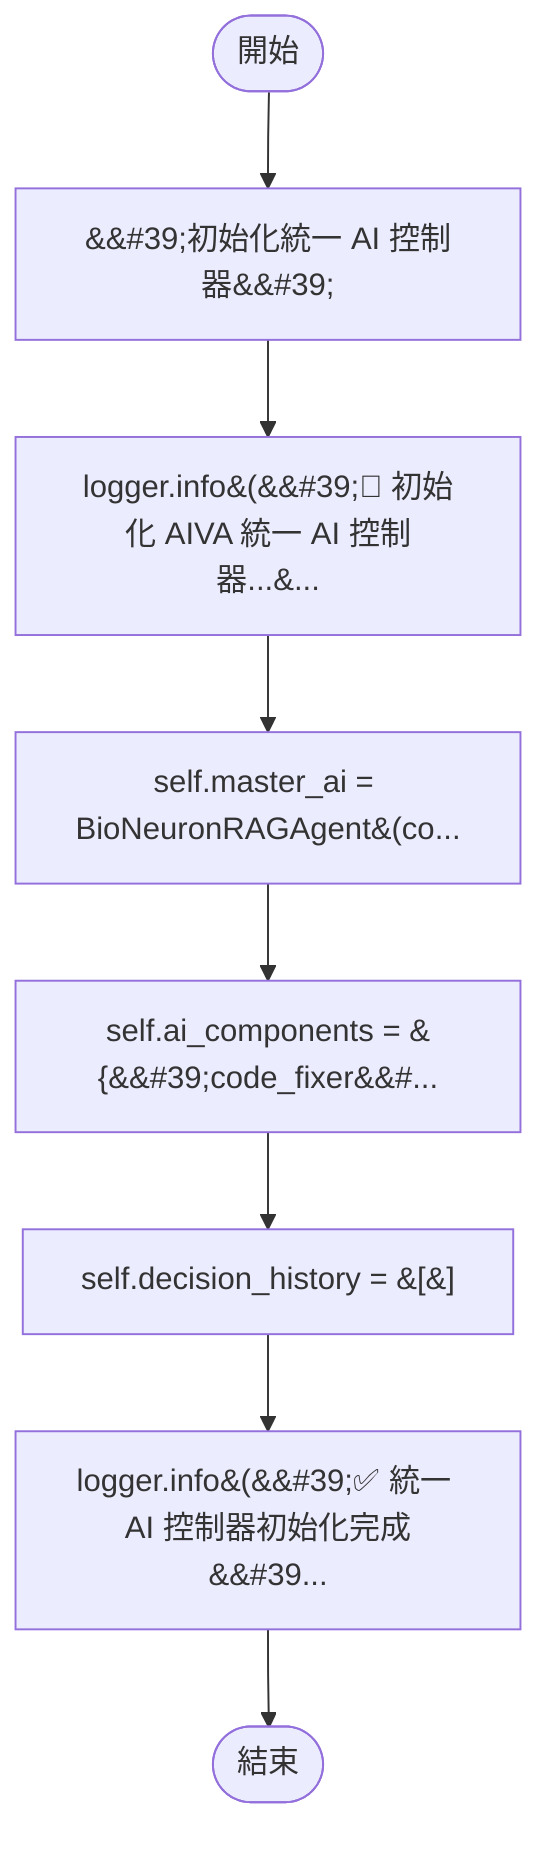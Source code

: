 flowchart TB
    n1([開始])
    n2([結束])
    n3[&amp;&#35;39;初始化統一 AI 控制器&amp;&#35;39;]
    n4[logger.info&#40;&amp;&#35;39;🧠 初始化 AIVA 統一 AI 控制器...&amp;...]
    n5[self.master_ai = BioNeuronRAGAgent&#40;co...]
    n6[self.ai_components = &#123;&amp;&#35;39;code_fixer&amp;&#...]
    n7[self.decision_history = &#91;&#93;]
    n8[logger.info&#40;&amp;&#35;39;✅ 統一 AI 控制器初始化完成&amp;&#35;39...]
    n1 --> n3
    n3 --> n4
    n4 --> n5
    n5 --> n6
    n6 --> n7
    n7 --> n8
    n8 --> n2